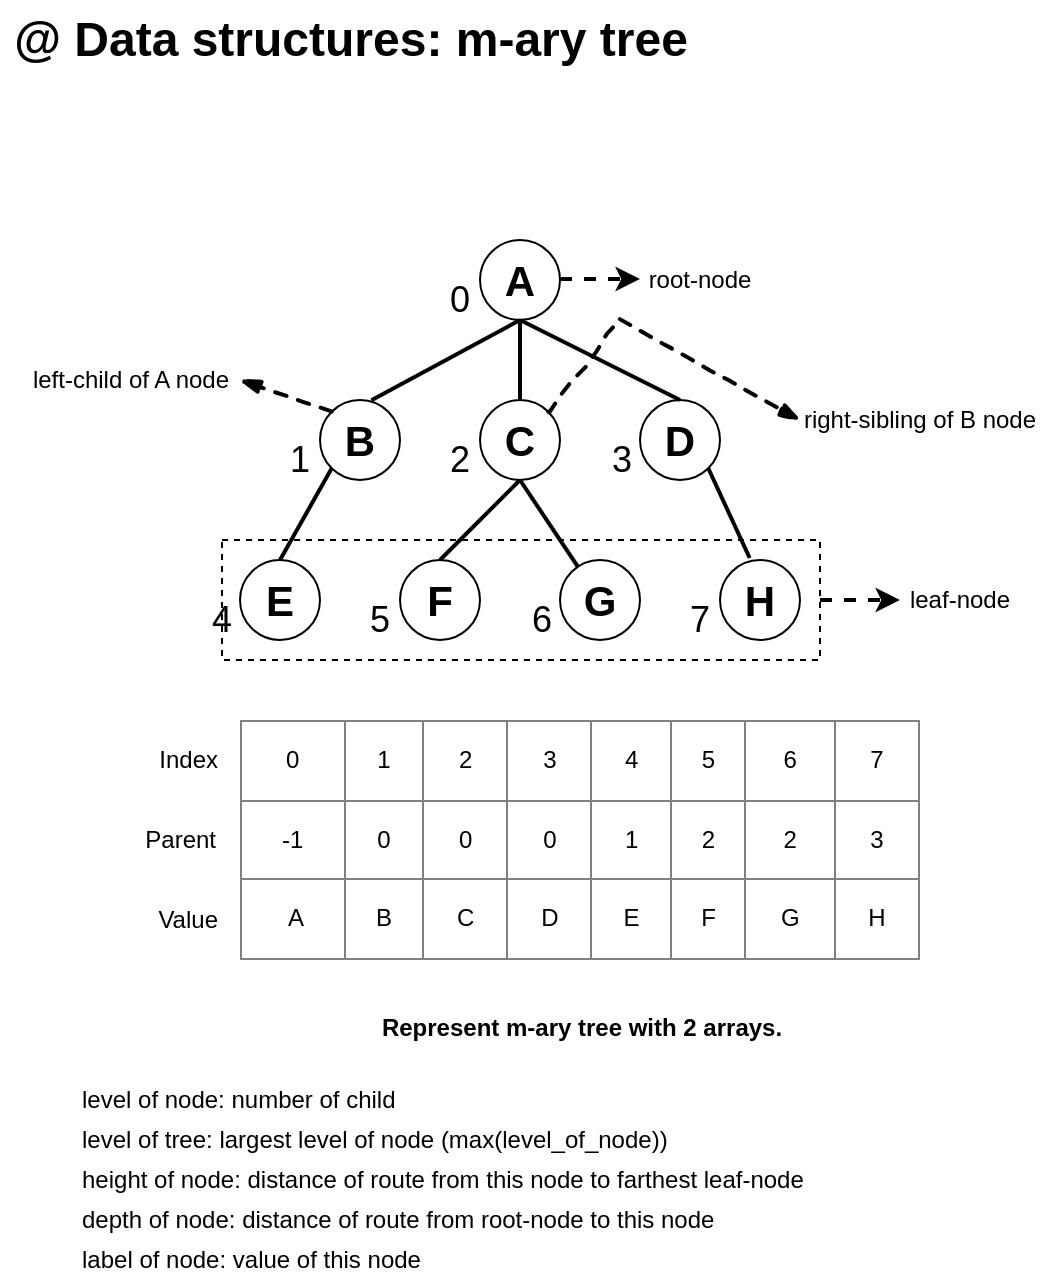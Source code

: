 <mxfile version="11.3.0" type="device" pages="1"><diagram id="bj_hRhIqyzC1I5cdCe13" name="Page-1"><mxGraphModel dx="854" dy="500" grid="1" gridSize="10" guides="1" tooltips="1" connect="1" arrows="1" fold="1" page="1" pageScale="1" pageWidth="583" pageHeight="827" math="0" shadow="0"><root><mxCell id="0"/><mxCell id="1" parent="0"/><mxCell id="HSr4xS3A8X_qOoHnSBDm-3" value="&lt;b&gt;&lt;font style=&quot;font-size: 21px&quot;&gt;A&lt;/font&gt;&lt;/b&gt;" style="ellipse;whiteSpace=wrap;html=1;aspect=fixed;fillColor=none;" parent="1" vertex="1"><mxGeometry x="240" y="120" width="40" height="40" as="geometry"/></mxCell><mxCell id="HSr4xS3A8X_qOoHnSBDm-4" value="&lt;b&gt;&lt;font style=&quot;font-size: 21px&quot;&gt;B&lt;/font&gt;&lt;/b&gt;" style="ellipse;whiteSpace=wrap;html=1;aspect=fixed;fillColor=none;" parent="1" vertex="1"><mxGeometry x="160" y="200" width="40" height="40" as="geometry"/></mxCell><mxCell id="HSr4xS3A8X_qOoHnSBDm-5" value="&lt;b&gt;&lt;font style=&quot;font-size: 21px&quot;&gt;C&lt;/font&gt;&lt;/b&gt;" style="ellipse;whiteSpace=wrap;html=1;aspect=fixed;fillColor=none;" parent="1" vertex="1"><mxGeometry x="240" y="200" width="40" height="40" as="geometry"/></mxCell><mxCell id="HSr4xS3A8X_qOoHnSBDm-6" value="&lt;b&gt;&lt;font style=&quot;font-size: 21px&quot;&gt;D&lt;/font&gt;&lt;/b&gt;" style="ellipse;whiteSpace=wrap;html=1;aspect=fixed;fillColor=none;" parent="1" vertex="1"><mxGeometry x="320" y="200" width="40" height="40" as="geometry"/></mxCell><mxCell id="HSr4xS3A8X_qOoHnSBDm-7" value="&lt;b&gt;&lt;font style=&quot;font-size: 21px&quot;&gt;E&lt;/font&gt;&lt;/b&gt;" style="ellipse;whiteSpace=wrap;html=1;aspect=fixed;fillColor=none;" parent="1" vertex="1"><mxGeometry x="120" y="280" width="40" height="40" as="geometry"/></mxCell><mxCell id="HSr4xS3A8X_qOoHnSBDm-8" value="&lt;b&gt;&lt;font style=&quot;font-size: 21px&quot;&gt;F&lt;/font&gt;&lt;/b&gt;" style="ellipse;whiteSpace=wrap;html=1;aspect=fixed;fillColor=none;" parent="1" vertex="1"><mxGeometry x="200" y="280" width="40" height="40" as="geometry"/></mxCell><mxCell id="HSr4xS3A8X_qOoHnSBDm-9" value="&lt;b&gt;&lt;font style=&quot;font-size: 21px&quot;&gt;G&lt;/font&gt;&lt;/b&gt;" style="ellipse;whiteSpace=wrap;html=1;aspect=fixed;fillColor=none;" parent="1" vertex="1"><mxGeometry x="280" y="280" width="40" height="40" as="geometry"/></mxCell><mxCell id="HSr4xS3A8X_qOoHnSBDm-10" value="&lt;b&gt;&lt;font style=&quot;font-size: 21px&quot;&gt;H&lt;/font&gt;&lt;/b&gt;" style="ellipse;whiteSpace=wrap;html=1;aspect=fixed;fillColor=none;" parent="1" vertex="1"><mxGeometry x="360" y="280" width="40" height="40" as="geometry"/></mxCell><mxCell id="HSr4xS3A8X_qOoHnSBDm-16" value="" style="endArrow=none;html=1;strokeWidth=2;exitX=0.643;exitY=0.004;exitDx=0;exitDy=0;exitPerimeter=0;" parent="1" source="HSr4xS3A8X_qOoHnSBDm-4" edge="1"><mxGeometry width="50" height="50" relative="1" as="geometry"><mxPoint x="180" y="198" as="sourcePoint"/><mxPoint x="260" y="160" as="targetPoint"/></mxGeometry></mxCell><mxCell id="HSr4xS3A8X_qOoHnSBDm-17" value="" style="endArrow=none;html=1;strokeWidth=2;exitX=0.5;exitY=0;exitDx=0;exitDy=0;entryX=0.5;entryY=1;entryDx=0;entryDy=0;" parent="1" source="HSr4xS3A8X_qOoHnSBDm-5" target="HSr4xS3A8X_qOoHnSBDm-3" edge="1"><mxGeometry width="50" height="50" relative="1" as="geometry"><mxPoint x="240" y="190" as="sourcePoint"/><mxPoint x="270" y="170" as="targetPoint"/></mxGeometry></mxCell><mxCell id="HSr4xS3A8X_qOoHnSBDm-18" value="" style="endArrow=none;html=1;strokeWidth=2;exitX=0.5;exitY=0;exitDx=0;exitDy=0;entryX=0.5;entryY=1;entryDx=0;entryDy=0;" parent="1" source="HSr4xS3A8X_qOoHnSBDm-6" target="HSr4xS3A8X_qOoHnSBDm-3" edge="1"><mxGeometry width="50" height="50" relative="1" as="geometry"><mxPoint x="310.0" y="190" as="sourcePoint"/><mxPoint x="280" y="140" as="targetPoint"/></mxGeometry></mxCell><mxCell id="HSr4xS3A8X_qOoHnSBDm-19" value="" style="endArrow=none;html=1;strokeWidth=2;exitX=0.5;exitY=0;exitDx=0;exitDy=0;entryX=0;entryY=1;entryDx=0;entryDy=0;" parent="1" source="HSr4xS3A8X_qOoHnSBDm-7" target="HSr4xS3A8X_qOoHnSBDm-4" edge="1"><mxGeometry width="50" height="50" relative="1" as="geometry"><mxPoint x="130.0" y="280" as="sourcePoint"/><mxPoint x="170" y="240" as="targetPoint"/></mxGeometry></mxCell><mxCell id="HSr4xS3A8X_qOoHnSBDm-20" value="" style="endArrow=none;html=1;strokeWidth=2;exitX=0.5;exitY=0;exitDx=0;exitDy=0;entryX=0.5;entryY=1;entryDx=0;entryDy=0;" parent="1" target="HSr4xS3A8X_qOoHnSBDm-5" edge="1"><mxGeometry width="50" height="50" relative="1" as="geometry"><mxPoint x="220" y="280" as="sourcePoint"/><mxPoint x="245.858" y="234.142" as="targetPoint"/></mxGeometry></mxCell><mxCell id="HSr4xS3A8X_qOoHnSBDm-21" value="" style="endArrow=none;html=1;strokeWidth=2;entryX=0.5;entryY=1;entryDx=0;entryDy=0;" parent="1" source="HSr4xS3A8X_qOoHnSBDm-9" target="HSr4xS3A8X_qOoHnSBDm-5" edge="1"><mxGeometry width="50" height="50" relative="1" as="geometry"><mxPoint x="260" y="296" as="sourcePoint"/><mxPoint x="278" y="233" as="targetPoint"/></mxGeometry></mxCell><mxCell id="HSr4xS3A8X_qOoHnSBDm-22" value="" style="endArrow=none;html=1;strokeWidth=2;entryX=1;entryY=1;entryDx=0;entryDy=0;exitX=0.371;exitY=-0.025;exitDx=0;exitDy=0;exitPerimeter=0;" parent="1" source="HSr4xS3A8X_qOoHnSBDm-10" target="HSr4xS3A8X_qOoHnSBDm-6" edge="1"><mxGeometry width="50" height="50" relative="1" as="geometry"><mxPoint x="358.712" y="279.875" as="sourcePoint"/><mxPoint x="340.142" y="232.642" as="targetPoint"/></mxGeometry></mxCell><mxCell id="HSr4xS3A8X_qOoHnSBDm-23" value="" style="rounded=0;whiteSpace=wrap;html=1;fillColor=none;dashed=1;" parent="1" vertex="1"><mxGeometry x="111" y="270" width="299" height="60" as="geometry"/></mxCell><mxCell id="HSr4xS3A8X_qOoHnSBDm-24" value="" style="endArrow=classic;html=1;strokeWidth=2;exitX=1;exitY=0.5;exitDx=0;exitDy=0;dashed=1;" parent="1" source="HSr4xS3A8X_qOoHnSBDm-23" edge="1"><mxGeometry width="50" height="50" relative="1" as="geometry"><mxPoint x="410" y="325" as="sourcePoint"/><mxPoint x="450" y="300" as="targetPoint"/></mxGeometry></mxCell><mxCell id="HSr4xS3A8X_qOoHnSBDm-25" value="leaf-node" style="text;html=1;strokeColor=none;fillColor=none;align=center;verticalAlign=middle;whiteSpace=wrap;rounded=0;dashed=1;" parent="1" vertex="1"><mxGeometry x="450" y="290" width="60" height="20" as="geometry"/></mxCell><mxCell id="HSr4xS3A8X_qOoHnSBDm-27" value="" style="endArrow=classic;html=1;strokeWidth=2;exitX=1;exitY=0.5;exitDx=0;exitDy=0;dashed=1;" parent="1" edge="1"><mxGeometry width="50" height="50" relative="1" as="geometry"><mxPoint x="280" y="139.5" as="sourcePoint"/><mxPoint x="320" y="139.5" as="targetPoint"/></mxGeometry></mxCell><mxCell id="HSr4xS3A8X_qOoHnSBDm-28" value="root-node" style="text;html=1;strokeColor=none;fillColor=none;align=center;verticalAlign=middle;whiteSpace=wrap;rounded=0;dashed=1;" parent="1" vertex="1"><mxGeometry x="320" y="130" width="60" height="20" as="geometry"/></mxCell><mxCell id="HSr4xS3A8X_qOoHnSBDm-30" value="&lt;font style=&quot;font-size: 18px&quot;&gt;0&lt;/font&gt;" style="text;html=1;strokeColor=none;fillColor=none;align=center;verticalAlign=middle;whiteSpace=wrap;rounded=0;dashed=1;" parent="1" vertex="1"><mxGeometry x="210" y="140" width="40" height="20" as="geometry"/></mxCell><mxCell id="HSr4xS3A8X_qOoHnSBDm-31" value="&lt;font style=&quot;font-size: 18px&quot;&gt;1&lt;/font&gt;" style="text;html=1;strokeColor=none;fillColor=none;align=center;verticalAlign=middle;whiteSpace=wrap;rounded=0;dashed=1;" parent="1" vertex="1"><mxGeometry x="130" y="220" width="40" height="20" as="geometry"/></mxCell><mxCell id="HSr4xS3A8X_qOoHnSBDm-32" value="&lt;font style=&quot;font-size: 18px&quot;&gt;2&lt;/font&gt;" style="text;html=1;strokeColor=none;fillColor=none;align=center;verticalAlign=middle;whiteSpace=wrap;rounded=0;dashed=1;" parent="1" vertex="1"><mxGeometry x="210" y="220" width="40" height="20" as="geometry"/></mxCell><mxCell id="HSr4xS3A8X_qOoHnSBDm-34" value="&lt;font style=&quot;font-size: 18px&quot;&gt;3&lt;/font&gt;" style="text;html=1;strokeColor=none;fillColor=none;align=center;verticalAlign=middle;whiteSpace=wrap;rounded=0;dashed=1;" parent="1" vertex="1"><mxGeometry x="291" y="220" width="40" height="20" as="geometry"/></mxCell><mxCell id="HSr4xS3A8X_qOoHnSBDm-35" value="&lt;font style=&quot;font-size: 18px&quot;&gt;4&lt;/font&gt;" style="text;html=1;strokeColor=none;fillColor=none;align=center;verticalAlign=middle;whiteSpace=wrap;rounded=0;dashed=1;" parent="1" vertex="1"><mxGeometry x="91" y="300" width="40" height="20" as="geometry"/></mxCell><mxCell id="HSr4xS3A8X_qOoHnSBDm-36" value="&lt;font style=&quot;font-size: 18px&quot;&gt;5&lt;/font&gt;" style="text;html=1;strokeColor=none;fillColor=none;align=center;verticalAlign=middle;whiteSpace=wrap;rounded=0;dashed=1;" parent="1" vertex="1"><mxGeometry x="170" y="300" width="40" height="20" as="geometry"/></mxCell><mxCell id="HSr4xS3A8X_qOoHnSBDm-38" value="&lt;font style=&quot;font-size: 18px&quot;&gt;6&lt;/font&gt;" style="text;html=1;strokeColor=none;fillColor=none;align=center;verticalAlign=middle;whiteSpace=wrap;rounded=0;dashed=1;" parent="1" vertex="1"><mxGeometry x="251" y="300" width="40" height="20" as="geometry"/></mxCell><mxCell id="HSr4xS3A8X_qOoHnSBDm-39" value="&lt;font style=&quot;font-size: 18px&quot;&gt;7&lt;/font&gt;" style="text;html=1;strokeColor=none;fillColor=none;align=center;verticalAlign=middle;whiteSpace=wrap;rounded=0;dashed=1;" parent="1" vertex="1"><mxGeometry x="330" y="300" width="40" height="20" as="geometry"/></mxCell><mxCell id="HSr4xS3A8X_qOoHnSBDm-40" value="@ Data structures: m-ary tree" style="text;strokeColor=none;fillColor=none;html=1;fontSize=24;fontStyle=1;verticalAlign=middle;align=center;dashed=1;" parent="1" vertex="1"><mxGeometry width="350" height="40" as="geometry"/></mxCell><mxCell id="pYbGdN6CNsM3AXK0_ZnS-4" value="" style="rounded=0;comic=1;strokeWidth=2;endArrow=blockThin;html=1;fontFamily=Comic Sans MS;fontStyle=1;exitX=1;exitY=0;exitDx=0;exitDy=0;dashed=1;entryX=0;entryY=0.5;entryDx=0;entryDy=0;" parent="1" source="HSr4xS3A8X_qOoHnSBDm-5" target="pYbGdN6CNsM3AXK0_ZnS-5" edge="1"><mxGeometry width="50" height="50" relative="1" as="geometry"><mxPoint x="290" y="200" as="sourcePoint"/><mxPoint x="390" y="206" as="targetPoint"/><Array as="points"><mxPoint x="310" y="160"/></Array></mxGeometry></mxCell><mxCell id="pYbGdN6CNsM3AXK0_ZnS-5" value="right-sibling of B node" style="text;html=1;strokeColor=none;fillColor=none;align=center;verticalAlign=middle;whiteSpace=wrap;rounded=0;" parent="1" vertex="1"><mxGeometry x="400" y="200" width="120" height="20" as="geometry"/></mxCell><mxCell id="pYbGdN6CNsM3AXK0_ZnS-6" value="" style="rounded=0;comic=1;strokeWidth=2;endArrow=blockThin;html=1;fontFamily=Comic Sans MS;fontStyle=1;dashed=1;exitX=0;exitY=0;exitDx=0;exitDy=0;" parent="1" source="HSr4xS3A8X_qOoHnSBDm-4" edge="1"><mxGeometry width="50" height="50" relative="1" as="geometry"><mxPoint x="170" y="199" as="sourcePoint"/><mxPoint x="120" y="190" as="targetPoint"/><Array as="points"/></mxGeometry></mxCell><mxCell id="pYbGdN6CNsM3AXK0_ZnS-7" value="left-child of A node" style="text;html=1;strokeColor=none;fillColor=none;align=center;verticalAlign=middle;whiteSpace=wrap;rounded=0;dashed=1;" parent="1" vertex="1"><mxGeometry x="10" y="180" width="111" height="20" as="geometry"/></mxCell><mxCell id="pYbGdN6CNsM3AXK0_ZnS-9" value="&lt;table border=&quot;1&quot; width=&quot;100%&quot; style=&quot;width: 100% ; height: 100% ; border-collapse: collapse&quot;&gt;&lt;tbody&gt;&lt;tr&gt;&lt;td&gt;0&lt;/td&gt;&lt;td&gt;1&lt;/td&gt;&lt;td&gt;2&lt;/td&gt;&lt;td&gt;3&lt;/td&gt;&lt;td&gt;4&lt;/td&gt;&lt;td&gt;5&lt;/td&gt;&lt;td&gt;6&lt;/td&gt;&lt;td&gt;7&lt;/td&gt;&lt;/tr&gt;&lt;tr&gt;&lt;td&gt;-1&lt;/td&gt;&lt;td&gt;0&lt;/td&gt;&lt;td&gt;0&lt;/td&gt;&lt;td&gt;0&lt;/td&gt;&lt;td&gt;1&lt;/td&gt;&lt;td&gt;2&lt;/td&gt;&lt;td&gt;2&lt;/td&gt;&lt;td&gt;3&lt;/td&gt;&lt;/tr&gt;&lt;tr&gt;&lt;td&gt;&amp;nbsp;A&lt;/td&gt;&lt;td&gt;B&lt;/td&gt;&lt;td&gt;C&lt;/td&gt;&lt;td&gt;D&lt;/td&gt;&lt;td&gt;E&lt;/td&gt;&lt;td&gt;F&lt;/td&gt;&lt;td&gt;G&lt;/td&gt;&lt;td&gt;H&lt;/td&gt;&lt;/tr&gt;&lt;/tbody&gt;&lt;/table&gt;" style="text;html=1;strokeColor=none;fillColor=none;overflow=fill;align=center;" parent="1" vertex="1"><mxGeometry x="120" y="360" width="340" height="120" as="geometry"/></mxCell><mxCell id="pYbGdN6CNsM3AXK0_ZnS-10" value="Index" style="text;html=1;strokeColor=none;fillColor=none;align=right;verticalAlign=middle;whiteSpace=wrap;rounded=0;" parent="1" vertex="1"><mxGeometry x="71" y="370" width="40" height="20" as="geometry"/></mxCell><mxCell id="pYbGdN6CNsM3AXK0_ZnS-13" value="Parent" style="text;html=1;strokeColor=none;fillColor=none;align=right;verticalAlign=middle;whiteSpace=wrap;rounded=0;" parent="1" vertex="1"><mxGeometry x="70" y="410" width="40" height="20" as="geometry"/></mxCell><mxCell id="pYbGdN6CNsM3AXK0_ZnS-16" value="Value" style="text;html=1;strokeColor=none;fillColor=none;align=right;verticalAlign=middle;whiteSpace=wrap;rounded=0;" parent="1" vertex="1"><mxGeometry x="71" y="450" width="40" height="20" as="geometry"/></mxCell><mxCell id="pYbGdN6CNsM3AXK0_ZnS-17" value="&lt;b&gt;Represent m-ary tree with 2 arrays.&lt;/b&gt;" style="text;html=1;strokeColor=none;fillColor=none;align=center;verticalAlign=middle;whiteSpace=wrap;rounded=0;" parent="1" vertex="1"><mxGeometry x="171" y="504" width="240" height="20" as="geometry"/></mxCell><mxCell id="pYbGdN6CNsM3AXK0_ZnS-18" value="level of node: number of child" style="text;html=1;strokeColor=none;fillColor=none;align=left;verticalAlign=middle;whiteSpace=wrap;rounded=0;" parent="1" vertex="1"><mxGeometry x="39" y="540" width="430" height="20" as="geometry"/></mxCell><mxCell id="pYbGdN6CNsM3AXK0_ZnS-19" value="level of tree: largest level of node (max(level_of_node))" style="text;html=1;strokeColor=none;fillColor=none;align=left;verticalAlign=middle;whiteSpace=wrap;rounded=0;" parent="1" vertex="1"><mxGeometry x="39" y="560" width="430" height="20" as="geometry"/></mxCell><mxCell id="pYbGdN6CNsM3AXK0_ZnS-20" value="height of node: distance of route from this node to farthest leaf-node" style="text;html=1;strokeColor=none;fillColor=none;align=left;verticalAlign=middle;whiteSpace=wrap;rounded=0;" parent="1" vertex="1"><mxGeometry x="39" y="580" width="430" height="20" as="geometry"/></mxCell><mxCell id="pYbGdN6CNsM3AXK0_ZnS-21" value="depth of node: distance of route from root-node to this node" style="text;html=1;strokeColor=none;fillColor=none;align=left;verticalAlign=middle;whiteSpace=wrap;rounded=0;" parent="1" vertex="1"><mxGeometry x="39" y="600" width="430" height="20" as="geometry"/></mxCell><mxCell id="pYbGdN6CNsM3AXK0_ZnS-22" value="label of node: value of this node" style="text;html=1;strokeColor=none;fillColor=none;align=left;verticalAlign=middle;whiteSpace=wrap;rounded=0;" parent="1" vertex="1"><mxGeometry x="39" y="620" width="430" height="20" as="geometry"/></mxCell></root></mxGraphModel></diagram></mxfile>
